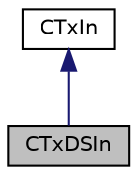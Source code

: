 digraph "CTxDSIn"
{
  edge [fontname="Helvetica",fontsize="10",labelfontname="Helvetica",labelfontsize="10"];
  node [fontname="Helvetica",fontsize="10",shape=record];
  Node0 [label="CTxDSIn",height=0.2,width=0.4,color="black", fillcolor="grey75", style="filled", fontcolor="black"];
  Node1 -> Node0 [dir="back",color="midnightblue",fontsize="10",style="solid",fontname="Helvetica"];
  Node1 [label="CTxIn",height=0.2,width=0.4,color="black", fillcolor="white", style="filled",URL="$de/da8/class_c_tx_in.html",tooltip="An input of a transaction. "];
}
